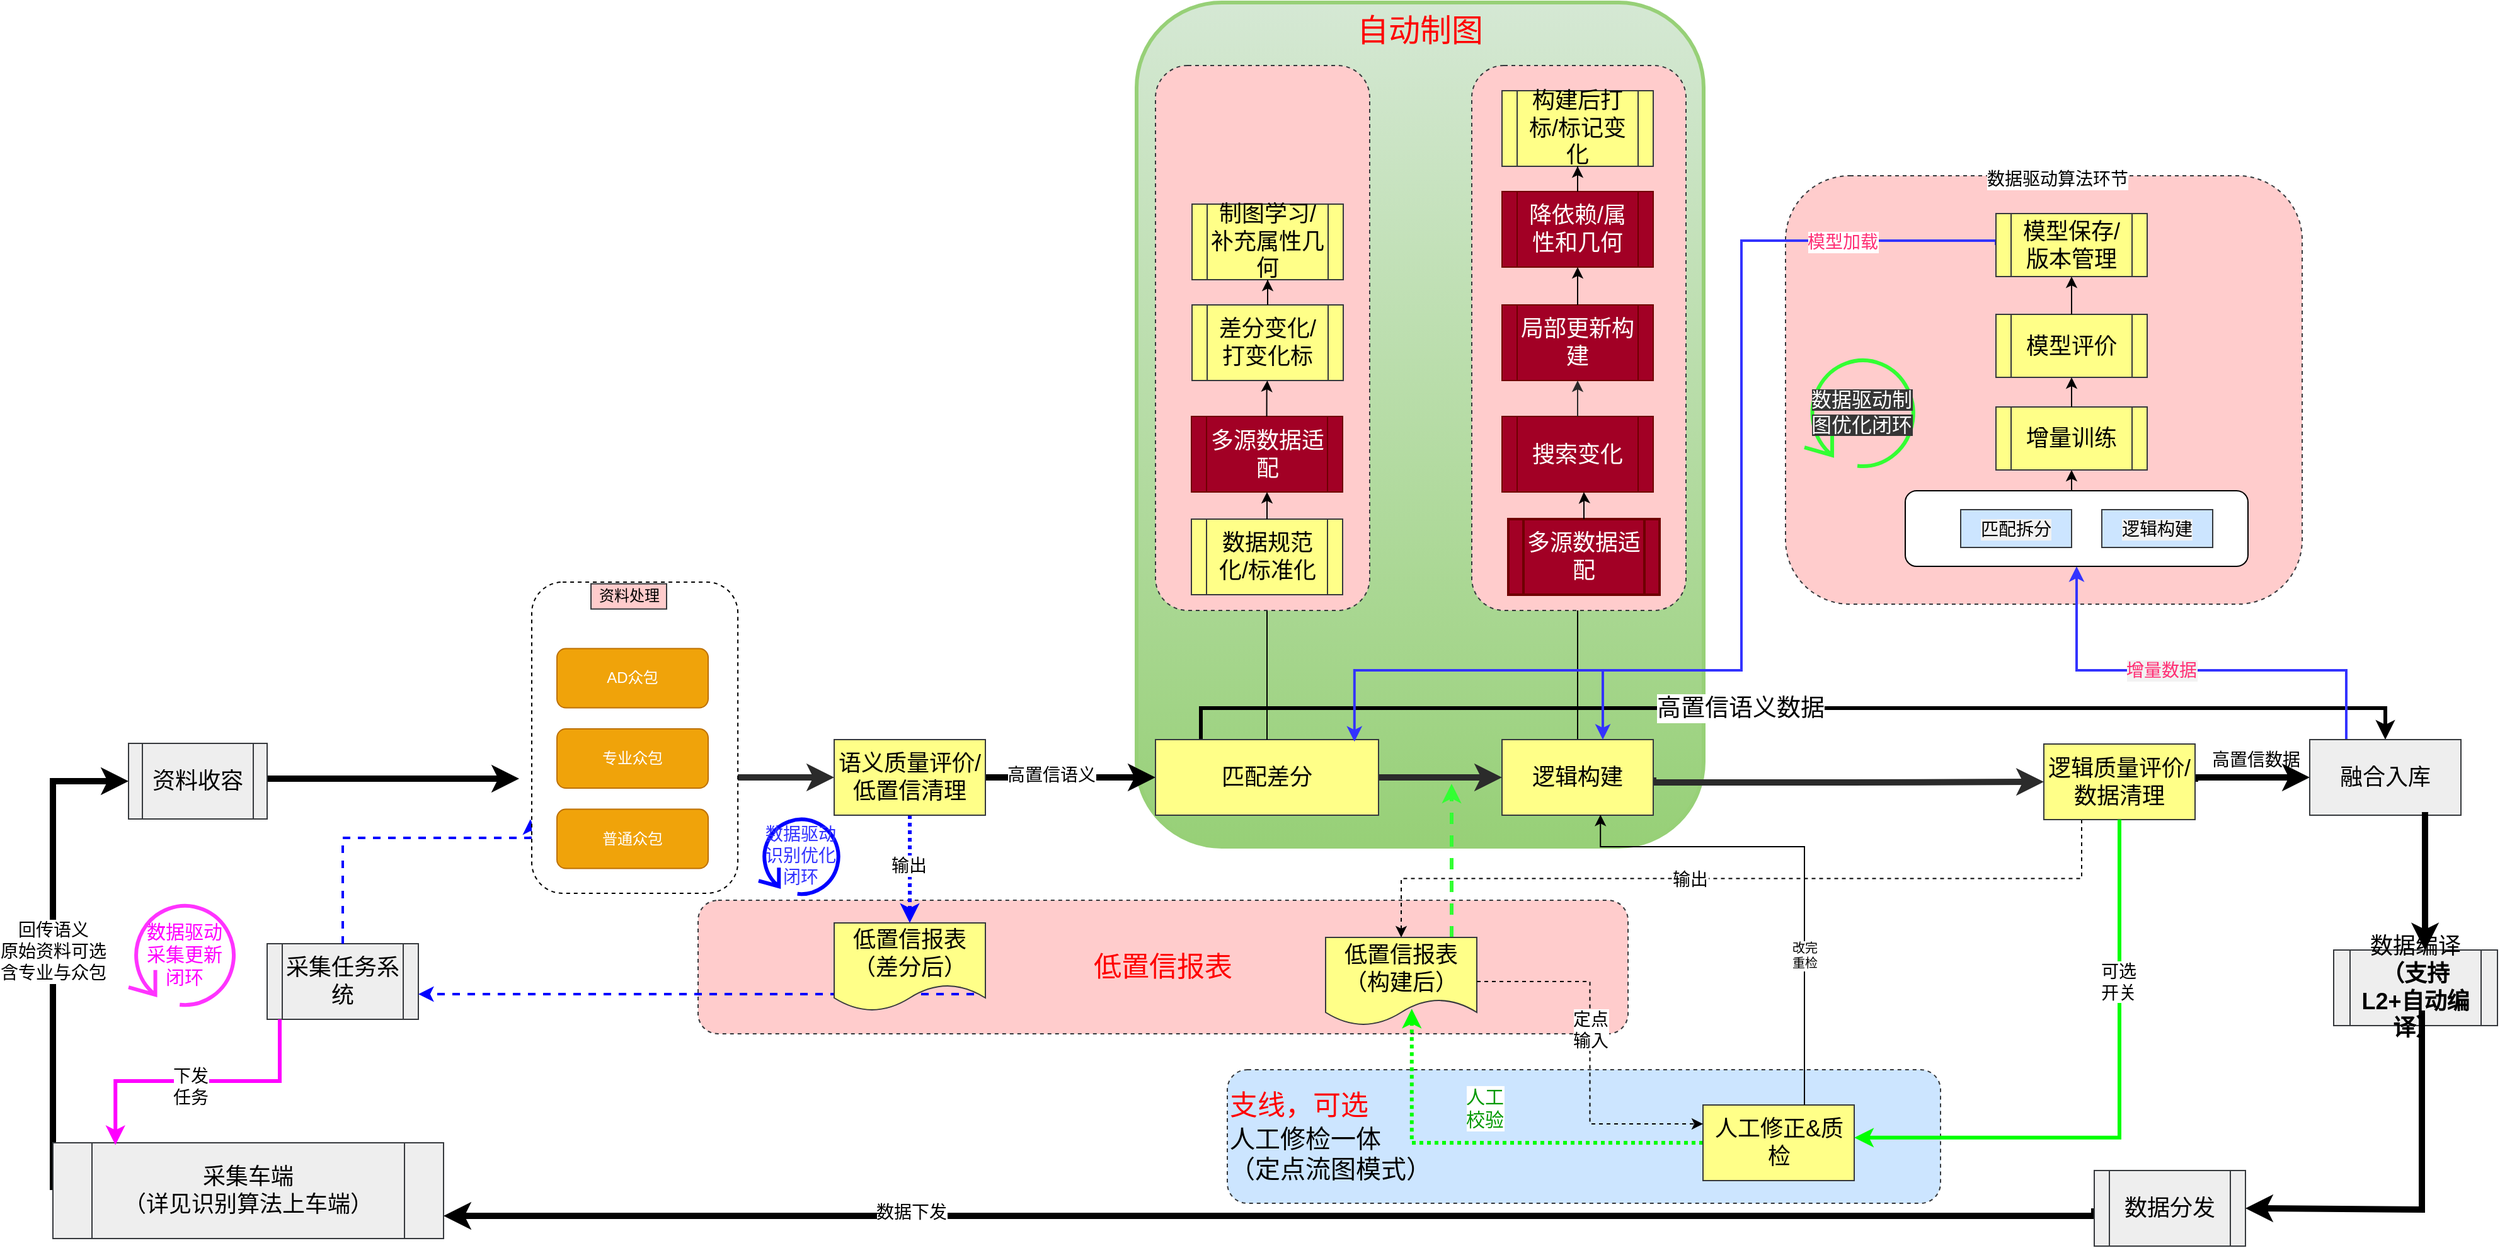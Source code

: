 <mxfile version="13.6.5" type="github"><diagram id="ACbd-t6zPhgyVPEt8qgS" name="Page-1"><mxGraphModel dx="1102" dy="669" grid="1" gridSize="10" guides="1" tooltips="1" connect="1" arrows="1" fold="1" page="1" pageScale="1" pageWidth="827" pageHeight="1169" math="0" shadow="0"><root><mxCell id="0"/><mxCell id="1" parent="0"/><mxCell id="d_ftK3kakpVzIktvVWj7-1" value="&lt;font color=&quot;#ff0000&quot;&gt;&lt;span style=&quot;font-size: 25px&quot;&gt;自动制图&lt;/span&gt;&lt;/font&gt;" style="rounded=1;whiteSpace=wrap;html=1;fontSize=21;verticalAlign=top;fillColor=#d5e8d4;strokeWidth=3;gradientColor=#97D077;strokeColor=#97D077;" parent="1" vertex="1"><mxGeometry x="1610" y="880" width="450" height="670" as="geometry"/></mxCell><mxCell id="d_ftK3kakpVzIktvVWj7-2" value="" style="rounded=1;whiteSpace=wrap;html=1;dashed=1;labelBackgroundColor=none;fillColor=#ffcccc;strokeColor=#36393d;" parent="1" vertex="1"><mxGeometry x="2125" y="1017.5" width="410" height="340" as="geometry"/></mxCell><mxCell id="d_ftK3kakpVzIktvVWj7-3" value="&lt;font color=&quot;#ff0000&quot; style=&quot;font-size: 22px&quot;&gt;低置信报表&lt;br&gt;&lt;/font&gt;" style="rounded=1;whiteSpace=wrap;html=1;fontSize=20;dashed=1;fillColor=#ffcccc;strokeColor=#36393d;align=center;" parent="1" vertex="1"><mxGeometry x="1262" y="1592.5" width="738" height="106" as="geometry"/></mxCell><mxCell id="d_ftK3kakpVzIktvVWj7-4" value="&lt;font color=&quot;#ff0000&quot; style=&quot;font-size: 22px&quot;&gt;支线，可选&lt;/font&gt;&lt;br&gt;人工修检一体&lt;br&gt;（定点流图模式）" style="rounded=1;whiteSpace=wrap;html=1;fontSize=20;dashed=1;fillColor=#cce5ff;strokeColor=#36393d;align=left;" parent="1" vertex="1"><mxGeometry x="1682" y="1727" width="566" height="106" as="geometry"/></mxCell><mxCell id="d_ftK3kakpVzIktvVWj7-5" value="采集任务系统" style="shape=process;whiteSpace=wrap;html=1;backgroundOutline=1;fontSize=18;fillColor=#eeeeee;strokeColor=#36393d;" parent="1" vertex="1"><mxGeometry x="920" y="1627" width="120" height="60" as="geometry"/></mxCell><mxCell id="d_ftK3kakpVzIktvVWj7-6" style="edgeStyle=orthogonalEdgeStyle;rounded=0;jumpStyle=arc;orthogonalLoop=1;jettySize=auto;html=1;entryX=0;entryY=0.5;entryDx=0;entryDy=0;startArrow=none;startFill=0;endArrow=classic;endFill=1;strokeWidth=5;fontSize=18;strokeColor=#2B2B2B;" parent="1" target="d_ftK3kakpVzIktvVWj7-13" edge="1"><mxGeometry relative="1" as="geometry"><mxPoint x="1300" y="1495" as="sourcePoint"/><mxPoint x="1247.5" y="1495" as="targetPoint"/><Array as="points"><mxPoint x="1230" y="1495"/><mxPoint x="1230" y="1495"/></Array></mxGeometry></mxCell><mxCell id="d_ftK3kakpVzIktvVWj7-7" style="edgeStyle=orthogonalEdgeStyle;rounded=0;orthogonalLoop=1;jettySize=auto;html=1;entryX=0.5;entryY=0;entryDx=0;entryDy=0;fontSize=14;dashed=1;strokeWidth=3;dashPattern=1 1;strokeColor=#0000FF;fontColor=#0000FF;exitX=0.5;exitY=1;exitDx=0;exitDy=0;" parent="1" source="d_ftK3kakpVzIktvVWj7-13" target="d_ftK3kakpVzIktvVWj7-25" edge="1"><mxGeometry relative="1" as="geometry"><mxPoint x="1307.5" y="1525" as="sourcePoint"/></mxGeometry></mxCell><mxCell id="d_ftK3kakpVzIktvVWj7-8" value="输出" style="text;html=1;resizable=0;points=[];align=center;verticalAlign=middle;labelBackgroundColor=#ffffff;fontSize=14;" parent="d_ftK3kakpVzIktvVWj7-7" vertex="1" connectable="0"><mxGeometry x="-0.298" y="-1" relative="1" as="geometry"><mxPoint y="10" as="offset"/></mxGeometry></mxCell><mxCell id="d_ftK3kakpVzIktvVWj7-9" style="edgeStyle=orthogonalEdgeStyle;rounded=0;orthogonalLoop=1;jettySize=auto;html=1;exitX=1;exitY=0.5;exitDx=0;exitDy=0;entryX=0;entryY=0.5;entryDx=0;entryDy=0;fontSize=14;strokeWidth=5;" parent="1" source="d_ftK3kakpVzIktvVWj7-13" target="d_ftK3kakpVzIktvVWj7-15" edge="1"><mxGeometry relative="1" as="geometry"/></mxCell><mxCell id="d_ftK3kakpVzIktvVWj7-10" value="高置信语义" style="text;html=1;resizable=0;points=[];align=center;verticalAlign=middle;labelBackgroundColor=#ffffff;fontSize=14;" parent="d_ftK3kakpVzIktvVWj7-9" vertex="1" connectable="0"><mxGeometry x="-0.327" y="1" relative="1" as="geometry"><mxPoint x="6" y="-1" as="offset"/></mxGeometry></mxCell><mxCell id="d_ftK3kakpVzIktvVWj7-11" style="edgeStyle=orthogonalEdgeStyle;rounded=0;jumpStyle=arc;orthogonalLoop=1;jettySize=auto;html=1;exitX=0.644;exitY=0.028;exitDx=0;exitDy=0;entryX=0.5;entryY=0;entryDx=0;entryDy=0;startArrow=none;startFill=0;endArrow=classic;endFill=1;strokeColor=#000000;strokeWidth=3;fontSize=15;fontColor=#0000FF;exitPerimeter=0;" parent="1" target="d_ftK3kakpVzIktvVWj7-33" edge="1"><mxGeometry relative="1" as="geometry"><Array as="points"><mxPoint x="1661" y="1467"/><mxPoint x="1661" y="1440"/><mxPoint x="2601" y="1440"/></Array><mxPoint x="1678.28" y="1466.68" as="sourcePoint"/></mxGeometry></mxCell><mxCell id="d_ftK3kakpVzIktvVWj7-12" value="高置信语义数据" style="text;html=1;resizable=0;points=[];align=center;verticalAlign=middle;labelBackgroundColor=#ffffff;fontSize=19;fontColor=#000000;" parent="d_ftK3kakpVzIktvVWj7-11" vertex="1" connectable="0"><mxGeometry x="-0.146" relative="1" as="geometry"><mxPoint x="41.08" as="offset"/></mxGeometry></mxCell><mxCell id="d_ftK3kakpVzIktvVWj7-13" value="语义质量评价/低置信清理" style="rounded=0;whiteSpace=wrap;html=1;fontSize=18;fillColor=#ffff88;strokeColor=#36393d;" parent="1" vertex="1"><mxGeometry x="1370" y="1465" width="120" height="60" as="geometry"/></mxCell><mxCell id="d_ftK3kakpVzIktvVWj7-14" style="edgeStyle=orthogonalEdgeStyle;rounded=0;orthogonalLoop=1;jettySize=auto;html=1;exitX=1;exitY=0.5;exitDx=0;exitDy=0;entryX=0;entryY=0.5;entryDx=0;entryDy=0;fontSize=14;strokeWidth=5;strokeColor=#2B2B2B;" parent="1" source="d_ftK3kakpVzIktvVWj7-15" target="d_ftK3kakpVzIktvVWj7-20" edge="1"><mxGeometry relative="1" as="geometry"/></mxCell><mxCell id="d_ftK3kakpVzIktvVWj7-15" value="匹配差分" style="rounded=0;whiteSpace=wrap;html=1;fontSize=18;fillColor=#ffff88;strokeColor=#36393d;" parent="1" vertex="1"><mxGeometry x="1625" y="1465" width="177" height="60" as="geometry"/></mxCell><mxCell id="d_ftK3kakpVzIktvVWj7-16" style="edgeStyle=orthogonalEdgeStyle;rounded=0;orthogonalLoop=1;jettySize=auto;html=1;exitX=1;exitY=0.5;exitDx=0;exitDy=0;entryX=0;entryY=0.5;entryDx=0;entryDy=0;fontSize=14;strokeWidth=5;strokeColor=#2B2B2B;" parent="1" source="d_ftK3kakpVzIktvVWj7-20" target="d_ftK3kakpVzIktvVWj7-23" edge="1"><mxGeometry relative="1" as="geometry"><Array as="points"><mxPoint x="2020" y="1499"/><mxPoint x="2175" y="1499"/></Array></mxGeometry></mxCell><mxCell id="d_ftK3kakpVzIktvVWj7-17" style="edgeStyle=orthogonalEdgeStyle;rounded=0;orthogonalLoop=1;jettySize=auto;html=1;entryX=0.5;entryY=0;entryDx=0;entryDy=0;fontSize=14;dashed=1;exitX=0.25;exitY=1;exitDx=0;exitDy=0;" parent="1" source="d_ftK3kakpVzIktvVWj7-23" target="d_ftK3kakpVzIktvVWj7-27" edge="1"><mxGeometry relative="1" as="geometry"><mxPoint x="2360" y="1574" as="sourcePoint"/></mxGeometry></mxCell><mxCell id="d_ftK3kakpVzIktvVWj7-18" value="输出" style="text;html=1;resizable=0;points=[];align=center;verticalAlign=middle;labelBackgroundColor=#ffffff;fontSize=14;" parent="d_ftK3kakpVzIktvVWj7-17" vertex="1" connectable="0"><mxGeometry x="0.13" relative="1" as="geometry"><mxPoint as="offset"/></mxGeometry></mxCell><mxCell id="d_ftK3kakpVzIktvVWj7-19" value="" style="edgeStyle=orthogonalEdgeStyle;rounded=0;orthogonalLoop=1;jettySize=auto;html=1;" parent="1" source="d_ftK3kakpVzIktvVWj7-20" target="d_ftK3kakpVzIktvVWj7-93" edge="1"><mxGeometry relative="1" as="geometry"/></mxCell><mxCell id="d_ftK3kakpVzIktvVWj7-20" value="逻辑构建" style="rounded=0;whiteSpace=wrap;html=1;fontSize=18;fillColor=#ffff88;strokeColor=#36393d;" parent="1" vertex="1"><mxGeometry x="1900" y="1465" width="120" height="60" as="geometry"/></mxCell><mxCell id="d_ftK3kakpVzIktvVWj7-21" style="edgeStyle=orthogonalEdgeStyle;rounded=0;orthogonalLoop=1;jettySize=auto;html=1;exitX=1;exitY=0.5;exitDx=0;exitDy=0;entryX=0;entryY=0.5;entryDx=0;entryDy=0;fontSize=14;strokeWidth=5;" parent="1" source="d_ftK3kakpVzIktvVWj7-23" target="d_ftK3kakpVzIktvVWj7-33" edge="1"><mxGeometry relative="1" as="geometry"><Array as="points"><mxPoint x="2450" y="1495"/></Array></mxGeometry></mxCell><mxCell id="d_ftK3kakpVzIktvVWj7-22" value="高置信数据" style="text;html=1;resizable=0;points=[];align=center;verticalAlign=middle;labelBackgroundColor=none;fontSize=14;" parent="d_ftK3kakpVzIktvVWj7-21" vertex="1" connectable="0"><mxGeometry x="-0.241" relative="1" as="geometry"><mxPoint x="15.5" y="-14" as="offset"/></mxGeometry></mxCell><mxCell id="d_ftK3kakpVzIktvVWj7-23" value="逻辑质量评价/数据清理" style="rounded=0;whiteSpace=wrap;html=1;fontSize=18;fillColor=#ffff88;strokeColor=#36393d;" parent="1" vertex="1"><mxGeometry x="2330" y="1468.5" width="120" height="60" as="geometry"/></mxCell><mxCell id="d_ftK3kakpVzIktvVWj7-24" style="edgeStyle=orthogonalEdgeStyle;rounded=0;jumpStyle=arc;orthogonalLoop=1;jettySize=auto;html=1;dashed=1;startArrow=none;startFill=0;endArrow=classic;endFill=1;strokeWidth=2;fontSize=18;strokeColor=#0000FF;exitX=0.525;exitY=0.807;exitDx=0;exitDy=0;exitPerimeter=0;" parent="1" edge="1"><mxGeometry relative="1" as="geometry"><mxPoint x="1480.99" y="1666.99" as="sourcePoint"/><mxPoint x="1040" y="1667" as="targetPoint"/><Array as="points"><mxPoint x="1039.99" y="1667"/></Array></mxGeometry></mxCell><mxCell id="d_ftK3kakpVzIktvVWj7-25" value="低置信报表&lt;br style=&quot;font-size: 18px;&quot;&gt;（差分后）" style="shape=document;whiteSpace=wrap;html=1;boundedLbl=1;fontSize=18;fillColor=#ffff88;strokeColor=#36393d;" parent="1" vertex="1"><mxGeometry x="1370" y="1610.5" width="120" height="70" as="geometry"/></mxCell><mxCell id="d_ftK3kakpVzIktvVWj7-26" style="edgeStyle=orthogonalEdgeStyle;rounded=0;orthogonalLoop=1;jettySize=auto;html=1;fontSize=14;dashed=1;strokeColor=#33FF33;strokeWidth=3;" parent="1" source="d_ftK3kakpVzIktvVWj7-27" edge="1"><mxGeometry relative="1" as="geometry"><mxPoint x="1880.0" y="1619.24" as="sourcePoint"/><mxPoint x="1860" y="1500" as="targetPoint"/><Array as="points"><mxPoint x="1860" y="1500"/></Array></mxGeometry></mxCell><mxCell id="d_ftK3kakpVzIktvVWj7-27" value="低置信报表&lt;br style=&quot;font-size: 18px;&quot;&gt;（构建后）" style="shape=document;whiteSpace=wrap;html=1;boundedLbl=1;fontSize=18;fillColor=#ffff88;strokeColor=#36393d;" parent="1" vertex="1"><mxGeometry x="1760" y="1622" width="120" height="70" as="geometry"/></mxCell><mxCell id="d_ftK3kakpVzIktvVWj7-28" style="edgeStyle=orthogonalEdgeStyle;rounded=0;jumpStyle=arc;orthogonalLoop=1;jettySize=auto;html=1;exitX=0;exitY=0.5;exitDx=0;exitDy=0;entryX=0.57;entryY=0.809;entryDx=0;entryDy=0;entryPerimeter=0;startArrow=none;startFill=0;endArrow=classic;endFill=1;strokeColor=#00FF00;strokeWidth=3;fontSize=15;fontColor=#009900;dashed=1;dashPattern=1 1;" parent="1" source="d_ftK3kakpVzIktvVWj7-30" target="d_ftK3kakpVzIktvVWj7-27" edge="1"><mxGeometry relative="1" as="geometry"/></mxCell><mxCell id="d_ftK3kakpVzIktvVWj7-29" value="人工&lt;br&gt;校验" style="text;html=1;resizable=0;points=[];align=center;verticalAlign=middle;labelBackgroundColor=#ffffff;fontSize=15;fontColor=#009900;" parent="d_ftK3kakpVzIktvVWj7-28" vertex="1" connectable="0"><mxGeometry x="0.031" y="-28" relative="1" as="geometry"><mxPoint as="offset"/></mxGeometry></mxCell><mxCell id="d_ftK3kakpVzIktvVWj7-30" value="人工修正&amp;amp;质检" style="rounded=0;whiteSpace=wrap;html=1;fontSize=18;fillColor=#ffff88;strokeColor=#36393d;" parent="1" vertex="1"><mxGeometry x="2059.5" y="1755" width="120" height="60" as="geometry"/></mxCell><mxCell id="d_ftK3kakpVzIktvVWj7-31" style="edgeStyle=orthogonalEdgeStyle;rounded=0;orthogonalLoop=1;jettySize=auto;html=1;entryX=0.5;entryY=1;entryDx=0;entryDy=0;strokeColor=#3333FF;strokeWidth=2;" parent="1" source="d_ftK3kakpVzIktvVWj7-33" target="d_ftK3kakpVzIktvVWj7-61" edge="1"><mxGeometry relative="1" as="geometry"><Array as="points"><mxPoint x="2570" y="1410"/><mxPoint x="2356" y="1410"/></Array></mxGeometry></mxCell><mxCell id="d_ftK3kakpVzIktvVWj7-32" value="增量数据" style="edgeLabel;html=1;align=center;verticalAlign=middle;resizable=0;points=[];fontColor=#FF3075;fontSize=14;labelBackgroundColor=#F2F2F2;" parent="d_ftK3kakpVzIktvVWj7-31" vertex="1" connectable="0"><mxGeometry x="0.319" y="2" relative="1" as="geometry"><mxPoint x="30" y="-2" as="offset"/></mxGeometry></mxCell><mxCell id="d_ftK3kakpVzIktvVWj7-33" value="融合入库" style="rounded=0;whiteSpace=wrap;html=1;fontSize=18;fillColor=#eeeeee;strokeColor=#36393d;" parent="1" vertex="1"><mxGeometry x="2541" y="1465" width="120" height="60" as="geometry"/></mxCell><mxCell id="d_ftK3kakpVzIktvVWj7-34" style="edgeStyle=orthogonalEdgeStyle;rounded=0;orthogonalLoop=1;jettySize=auto;html=1;fontSize=14;strokeWidth=5;entryX=0;entryY=0.5;entryDx=0;entryDy=0;exitX=0;exitY=0.5;exitDx=0;exitDy=0;" parent="1" source="d_ftK3kakpVzIktvVWj7-36" target="d_ftK3kakpVzIktvVWj7-38" edge="1"><mxGeometry relative="1" as="geometry"><Array as="points"><mxPoint x="790" y="1823"/><mxPoint x="790" y="1820"/><mxPoint x="750" y="1820"/><mxPoint x="750" y="1498"/></Array><mxPoint x="790" y="2120" as="sourcePoint"/><mxPoint x="760" y="1438" as="targetPoint"/></mxGeometry></mxCell><mxCell id="d_ftK3kakpVzIktvVWj7-35" value="回传语义&lt;br&gt;原始资料可选&lt;br&gt;含专业与众包" style="text;html=1;resizable=0;points=[];align=center;verticalAlign=middle;labelBackgroundColor=#ffffff;fontSize=14;" parent="d_ftK3kakpVzIktvVWj7-34" vertex="1" connectable="0"><mxGeometry x="0.164" relative="1" as="geometry"><mxPoint as="offset"/></mxGeometry></mxCell><mxCell id="d_ftK3kakpVzIktvVWj7-36" value="采集车端&lt;br style=&quot;font-size: 18px;&quot;&gt;（详见识别算法上车端）" style="shape=process;whiteSpace=wrap;html=1;backgroundOutline=1;fontSize=18;fillColor=#eeeeee;strokeColor=#36393d;" parent="1" vertex="1"><mxGeometry x="750" y="1785" width="310" height="76" as="geometry"/></mxCell><mxCell id="d_ftK3kakpVzIktvVWj7-37" style="edgeStyle=orthogonalEdgeStyle;rounded=0;orthogonalLoop=1;jettySize=auto;html=1;exitX=1.004;exitY=0.358;exitDx=0;exitDy=0;fontSize=14;strokeWidth=5;exitPerimeter=0;" parent="1" edge="1"><mxGeometry relative="1" as="geometry"><mxPoint x="920.44" y="1497.48" as="sourcePoint"/><mxPoint x="1120" y="1496" as="targetPoint"/><Array as="points"><mxPoint x="920" y="1496"/></Array></mxGeometry></mxCell><mxCell id="d_ftK3kakpVzIktvVWj7-38" value="资料收容" style="shape=process;whiteSpace=wrap;html=1;backgroundOutline=1;fontSize=18;fillColor=#eeeeee;strokeColor=#36393d;" parent="1" vertex="1"><mxGeometry x="810" y="1468" width="110" height="60" as="geometry"/></mxCell><mxCell id="d_ftK3kakpVzIktvVWj7-39" style="edgeStyle=orthogonalEdgeStyle;rounded=0;orthogonalLoop=1;jettySize=auto;html=1;exitX=1;exitY=0.5;exitDx=0;exitDy=0;entryX=0;entryY=0.25;entryDx=0;entryDy=0;fontSize=14;dashed=1;" parent="1" source="d_ftK3kakpVzIktvVWj7-27" target="d_ftK3kakpVzIktvVWj7-30" edge="1"><mxGeometry relative="1" as="geometry"><mxPoint x="2020.167" y="1684.667" as="sourcePoint"/><mxPoint x="2099.862" y="1725.207" as="targetPoint"/></mxGeometry></mxCell><mxCell id="d_ftK3kakpVzIktvVWj7-40" value="定点&lt;br&gt;输入" style="text;html=1;resizable=0;points=[];align=center;verticalAlign=middle;labelBackgroundColor=#ffffff;fontSize=14;" parent="d_ftK3kakpVzIktvVWj7-39" vertex="1" connectable="0"><mxGeometry x="-0.131" relative="1" as="geometry"><mxPoint as="offset"/></mxGeometry></mxCell><mxCell id="d_ftK3kakpVzIktvVWj7-41" style="edgeStyle=orthogonalEdgeStyle;rounded=0;jumpStyle=arc;orthogonalLoop=1;jettySize=auto;html=1;exitX=0;exitY=0.5;exitDx=0;exitDy=0;startArrow=none;startFill=0;fontSize=10;strokeWidth=5;entryX=1;entryY=0.75;entryDx=0;entryDy=0;" parent="1" source="d_ftK3kakpVzIktvVWj7-66" edge="1"><mxGeometry relative="1" as="geometry"><mxPoint x="2640" y="1838" as="sourcePoint"/><mxPoint x="1060" y="1843.0" as="targetPoint"/><Array as="points"><mxPoint x="2370" y="1843"/></Array></mxGeometry></mxCell><mxCell id="d_ftK3kakpVzIktvVWj7-42" value="数据下发" style="text;html=1;resizable=0;points=[];align=center;verticalAlign=middle;labelBackgroundColor=#ffffff;fontSize=14;" parent="d_ftK3kakpVzIktvVWj7-41" vertex="1" connectable="0"><mxGeometry x="-0.099" relative="1" as="geometry"><mxPoint x="-352.67" y="-3" as="offset"/></mxGeometry></mxCell><mxCell id="d_ftK3kakpVzIktvVWj7-43" value="数据编译&lt;br&gt;&lt;b&gt;（支持L2+自动编译）&lt;/b&gt;" style="shape=process;whiteSpace=wrap;html=1;backgroundOutline=1;fontSize=18;fillColor=#eeeeee;strokeColor=#36393d;" parent="1" vertex="1"><mxGeometry x="2560" y="1632" width="130" height="60" as="geometry"/></mxCell><mxCell id="d_ftK3kakpVzIktvVWj7-44" value="数据驱动&lt;br style=&quot;font-size: 15px&quot;&gt;采集更新&lt;br&gt;闭环" style="shape=mxgraph.bpmn.loop;html=1;outlineConnect=0;shadow=0;strokeWidth=3;fillColor=none;fontSize=15;align=center;strokeColor=#FF33FF;fontColor=#FF00FF;" parent="1" vertex="1"><mxGeometry x="810" y="1592.5" width="87" height="85" as="geometry"/></mxCell><mxCell id="d_ftK3kakpVzIktvVWj7-45" value="数据驱动&lt;br style=&quot;font-size: 14px&quot;&gt;识别优化&lt;br&gt;闭环" style="shape=mxgraph.bpmn.loop;html=1;outlineConnect=0;shadow=0;strokeWidth=3;fillColor=none;fontSize=14;align=center;fontColor=#3333FF;strokeColor=#0000FF;" parent="1" vertex="1"><mxGeometry x="1310" y="1525" width="66" height="64" as="geometry"/></mxCell><mxCell id="d_ftK3kakpVzIktvVWj7-46" style="edgeStyle=orthogonalEdgeStyle;rounded=0;jumpStyle=arc;orthogonalLoop=1;jettySize=auto;html=1;dashed=1;startArrow=none;startFill=0;endArrow=classic;endFill=1;strokeWidth=2;fontSize=18;strokeColor=#0000FF;entryX=-0.007;entryY=0.762;entryDx=0;entryDy=0;exitX=0.5;exitY=0;exitDx=0;exitDy=0;entryPerimeter=0;" parent="1" source="d_ftK3kakpVzIktvVWj7-5" target="d_ftK3kakpVzIktvVWj7-69" edge="1"><mxGeometry relative="1" as="geometry"><mxPoint x="1088" y="1855" as="sourcePoint"/><mxPoint x="1088" y="1562.5" as="targetPoint"/><Array as="points"><mxPoint x="980" y="1543"/></Array></mxGeometry></mxCell><mxCell id="d_ftK3kakpVzIktvVWj7-47" value="" style="edgeStyle=orthogonalEdgeStyle;rounded=0;orthogonalLoop=1;jettySize=auto;html=1;" parent="1" source="d_ftK3kakpVzIktvVWj7-93" edge="1"><mxGeometry relative="1" as="geometry"><mxPoint x="1960" y="1300" as="targetPoint"/></mxGeometry></mxCell><mxCell id="d_ftK3kakpVzIktvVWj7-48" value="" style="edgeStyle=orthogonalEdgeStyle;rounded=0;orthogonalLoop=1;jettySize=auto;html=1;" parent="1" source="d_ftK3kakpVzIktvVWj7-15" target="d_ftK3kakpVzIktvVWj7-83" edge="1"><mxGeometry relative="1" as="geometry"/></mxCell><mxCell id="d_ftK3kakpVzIktvVWj7-49" value="Text" style="text;html=1;strokeColor=none;fillColor=none;align=center;verticalAlign=middle;whiteSpace=wrap;rounded=0;labelBackgroundColor=none;" parent="1" vertex="1"><mxGeometry x="2010" y="1240" width="40" height="20" as="geometry"/></mxCell><mxCell id="d_ftK3kakpVzIktvVWj7-50" value="数据驱动算法环节" style="text;html=1;strokeColor=none;fillColor=none;align=center;verticalAlign=middle;whiteSpace=wrap;rounded=0;labelBackgroundColor=#ffffff;fontSize=14;" parent="1" vertex="1"><mxGeometry x="2280" y="1010" width="122" height="20" as="geometry"/></mxCell><mxCell id="d_ftK3kakpVzIktvVWj7-51" value="" style="edgeStyle=orthogonalEdgeStyle;rounded=0;orthogonalLoop=1;jettySize=auto;html=1;" parent="1" target="d_ftK3kakpVzIktvVWj7-58" edge="1"><mxGeometry relative="1" as="geometry"><mxPoint x="2330" y="1320" as="sourcePoint"/></mxGeometry></mxCell><mxCell id="d_ftK3kakpVzIktvVWj7-52" value="" style="edgeStyle=orthogonalEdgeStyle;rounded=0;orthogonalLoop=1;jettySize=auto;html=1;fontSize=14;strokeWidth=2;fontColor=#3333FF;strokeColor=#3333FF;exitX=0;exitY=0.5;exitDx=0;exitDy=0;" parent="1" source="d_ftK3kakpVzIktvVWj7-60" edge="1"><mxGeometry relative="1" as="geometry"><mxPoint x="2230" y="1069" as="sourcePoint"/><mxPoint x="1980" y="1465" as="targetPoint"/><Array as="points"><mxPoint x="2090" y="1069"/><mxPoint x="2090" y="1410"/><mxPoint x="1980" y="1410"/></Array></mxGeometry></mxCell><mxCell id="d_ftK3kakpVzIktvVWj7-53" value="模型加载" style="edgeStyle=orthogonalEdgeStyle;rounded=0;orthogonalLoop=1;jettySize=auto;html=1;fontSize=14;fontColor=#FF3075;entryX=0.892;entryY=0.027;entryDx=0;entryDy=0;entryPerimeter=0;strokeWidth=2;fillColor=#cce5ff;strokeColor=#3333FF;" parent="1" source="d_ftK3kakpVzIktvVWj7-2" target="d_ftK3kakpVzIktvVWj7-15" edge="1"><mxGeometry x="-0.905" y="80" relative="1" as="geometry"><Array as="points"><mxPoint x="2090" y="1069"/><mxPoint x="2090" y="1410"/><mxPoint x="1783" y="1410"/></Array><mxPoint y="1" as="offset"/></mxGeometry></mxCell><mxCell id="d_ftK3kakpVzIktvVWj7-54" value="" style="group" parent="1" vertex="1" connectable="0"><mxGeometry x="800" y="1736" width="180" height="51" as="geometry"/></mxCell><mxCell id="d_ftK3kakpVzIktvVWj7-55" style="edgeStyle=orthogonalEdgeStyle;rounded=0;orthogonalLoop=1;jettySize=auto;html=1;entryX=0.16;entryY=0.023;entryDx=0;entryDy=0;fontSize=14;strokeWidth=3;entryPerimeter=0;strokeColor=#FF00FF;" parent="d_ftK3kakpVzIktvVWj7-54" target="d_ftK3kakpVzIktvVWj7-36" edge="1"><mxGeometry relative="1" as="geometry"><mxPoint x="130" y="-49" as="sourcePoint"/><Array as="points"><mxPoint x="130" y="-49"/><mxPoint x="130"/><mxPoint/></Array></mxGeometry></mxCell><mxCell id="d_ftK3kakpVzIktvVWj7-56" value="下发&lt;br&gt;任务" style="text;html=1;resizable=0;points=[];align=center;verticalAlign=middle;labelBackgroundColor=#ffffff;fontSize=14;" parent="d_ftK3kakpVzIktvVWj7-55" vertex="1" connectable="0"><mxGeometry x="0.127" y="-4" relative="1" as="geometry"><mxPoint x="8.9" y="8" as="offset"/></mxGeometry></mxCell><mxCell id="d_ftK3kakpVzIktvVWj7-57" value="" style="group" parent="1" vertex="1" connectable="0"><mxGeometry x="2220" y="1047.5" width="272" height="280" as="geometry"/></mxCell><mxCell id="d_ftK3kakpVzIktvVWj7-58" value="增量训练" style="shape=process;whiteSpace=wrap;html=1;backgroundOutline=1;rounded=0;fontSize=18;strokeColor=#36393d;fillColor=#ffff88;" parent="d_ftK3kakpVzIktvVWj7-57" vertex="1"><mxGeometry x="72" y="153.5" width="120" height="50" as="geometry"/></mxCell><mxCell id="d_ftK3kakpVzIktvVWj7-59" value="模型评价" style="shape=process;whiteSpace=wrap;html=1;backgroundOutline=1;rounded=0;fontSize=18;strokeColor=#36393d;fillColor=#ffff88;" parent="d_ftK3kakpVzIktvVWj7-57" vertex="1"><mxGeometry x="72" y="80" width="120" height="50" as="geometry"/></mxCell><mxCell id="d_ftK3kakpVzIktvVWj7-60" value="模型保存/版本管理" style="shape=process;whiteSpace=wrap;html=1;backgroundOutline=1;rounded=0;fontSize=18;strokeColor=#36393d;fillColor=#ffff88;" parent="d_ftK3kakpVzIktvVWj7-57" vertex="1"><mxGeometry x="72" width="120" height="50" as="geometry"/></mxCell><mxCell id="d_ftK3kakpVzIktvVWj7-61" value="" style="rounded=1;whiteSpace=wrap;html=1;labelBackgroundColor=#ffffff;" parent="d_ftK3kakpVzIktvVWj7-57" vertex="1"><mxGeometry y="220" width="272" height="60" as="geometry"/></mxCell><mxCell id="d_ftK3kakpVzIktvVWj7-62" value="匹配拆分" style="rounded=0;whiteSpace=wrap;html=1;labelBackgroundColor=#F2F2F2;fontSize=14;fillColor=#cce5ff;strokeColor=#36393d;" parent="d_ftK3kakpVzIktvVWj7-57" vertex="1"><mxGeometry x="44" y="235" width="88" height="30" as="geometry"/></mxCell><mxCell id="d_ftK3kakpVzIktvVWj7-63" value="逻辑构建" style="rounded=0;whiteSpace=wrap;html=1;labelBackgroundColor=#F2F2F2;fontSize=14;fillColor=#cce5ff;strokeColor=#36393d;" parent="d_ftK3kakpVzIktvVWj7-57" vertex="1"><mxGeometry x="156" y="235" width="88" height="30" as="geometry"/></mxCell><mxCell id="d_ftK3kakpVzIktvVWj7-64" value="" style="edgeStyle=orthogonalEdgeStyle;rounded=0;orthogonalLoop=1;jettySize=auto;html=1;" parent="d_ftK3kakpVzIktvVWj7-57" source="d_ftK3kakpVzIktvVWj7-58" target="d_ftK3kakpVzIktvVWj7-59" edge="1"><mxGeometry relative="1" as="geometry"/></mxCell><mxCell id="d_ftK3kakpVzIktvVWj7-65" value="" style="endArrow=classic;html=1;exitX=0.5;exitY=0;exitDx=0;exitDy=0;entryX=0.5;entryY=1;entryDx=0;entryDy=0;" parent="d_ftK3kakpVzIktvVWj7-57" source="d_ftK3kakpVzIktvVWj7-59" target="d_ftK3kakpVzIktvVWj7-60" edge="1"><mxGeometry width="50" height="50" relative="1" as="geometry"><mxPoint x="1420" y="-40" as="sourcePoint"/><mxPoint x="1470" y="-90" as="targetPoint"/></mxGeometry></mxCell><mxCell id="d_ftK3kakpVzIktvVWj7-66" value="数据分发" style="shape=process;whiteSpace=wrap;html=1;backgroundOutline=1;fontSize=18;fillColor=#eeeeee;strokeColor=#36393d;" parent="1" vertex="1"><mxGeometry x="2370" y="1807" width="120" height="60" as="geometry"/></mxCell><mxCell id="d_ftK3kakpVzIktvVWj7-67" style="edgeStyle=orthogonalEdgeStyle;rounded=0;jumpStyle=arc;orthogonalLoop=1;jettySize=auto;html=1;startArrow=none;startFill=0;fontSize=10;strokeWidth=5;entryX=1;entryY=0.5;entryDx=0;entryDy=0;" parent="1" target="d_ftK3kakpVzIktvVWj7-66" edge="1"><mxGeometry relative="1" as="geometry"><mxPoint x="2630" y="1680" as="sourcePoint"/><mxPoint x="2511" y="1852" as="targetPoint"/><Array as="points"><mxPoint x="2630" y="1680"/><mxPoint x="2630" y="1838"/><mxPoint x="2511" y="1838"/><mxPoint x="2511" y="1837"/></Array></mxGeometry></mxCell><mxCell id="d_ftK3kakpVzIktvVWj7-68" value="" style="group" parent="1" vertex="1" connectable="0"><mxGeometry x="1130" y="1340" width="163.56" height="247" as="geometry"/></mxCell><mxCell id="d_ftK3kakpVzIktvVWj7-69" value="" style="rounded=1;whiteSpace=wrap;html=1;dashed=1;" parent="d_ftK3kakpVzIktvVWj7-68" vertex="1"><mxGeometry width="163.56" height="247" as="geometry"/></mxCell><mxCell id="d_ftK3kakpVzIktvVWj7-70" value="AD众包" style="rounded=1;whiteSpace=wrap;html=1;fillColor=#f0a30a;strokeColor=#BD7000;fontColor=#ffffff;" parent="d_ftK3kakpVzIktvVWj7-68" vertex="1"><mxGeometry x="20.0" y="52.75" width="120.0" height="46.984" as="geometry"/></mxCell><mxCell id="d_ftK3kakpVzIktvVWj7-71" value="专业众包" style="rounded=1;whiteSpace=wrap;html=1;fillColor=#f0a30a;strokeColor=#BD7000;fontColor=#ffffff;" parent="d_ftK3kakpVzIktvVWj7-68" vertex="1"><mxGeometry x="20.0" y="116.514" width="120.0" height="46.984" as="geometry"/></mxCell><mxCell id="d_ftK3kakpVzIktvVWj7-72" value="普通众包" style="rounded=1;whiteSpace=wrap;html=1;fillColor=#f0a30a;strokeColor=#BD7000;fontColor=#ffffff;" parent="d_ftK3kakpVzIktvVWj7-68" vertex="1"><mxGeometry x="20.0" y="180.277" width="120.0" height="46.984" as="geometry"/></mxCell><mxCell id="d_ftK3kakpVzIktvVWj7-73" value="资料处理" style="text;html=1;align=center;verticalAlign=middle;resizable=0;points=[];autosize=1;fillColor=#ffcccc;strokeColor=#36393d;" parent="d_ftK3kakpVzIktvVWj7-68" vertex="1"><mxGeometry x="47.0" y="1.342" width="60" height="20" as="geometry"/></mxCell><mxCell id="d_ftK3kakpVzIktvVWj7-74" style="edgeStyle=orthogonalEdgeStyle;rounded=0;jumpStyle=arc;orthogonalLoop=1;jettySize=auto;html=1;startArrow=none;startFill=0;fontSize=10;strokeWidth=5;entryX=0.558;entryY=0.005;entryDx=0;entryDy=0;entryPerimeter=0;" parent="1" target="d_ftK3kakpVzIktvVWj7-43" edge="1"><mxGeometry relative="1" as="geometry"><mxPoint x="2630" y="1525" as="sourcePoint"/><mxPoint x="2630" y="1606.5" as="targetPoint"/><Array as="points"><mxPoint x="2632" y="1525"/></Array></mxGeometry></mxCell><mxCell id="d_ftK3kakpVzIktvVWj7-75" value="&lt;font style=&quot;font-size: 16px ; background-color: rgb(54 , 54 , 54)&quot; color=&quot;#ffffff&quot;&gt;数据驱动制&lt;br&gt;图优化闭环&lt;/font&gt;" style="shape=mxgraph.bpmn.loop;html=1;outlineConnect=0;shadow=0;strokeWidth=3;fillColor=none;fontSize=14;align=center;fontColor=#3333FF;strokeColor=#33FF33;" parent="1" vertex="1"><mxGeometry x="2140" y="1159.25" width="90" height="90.75" as="geometry"/></mxCell><mxCell id="d_ftK3kakpVzIktvVWj7-76" value="" style="group" parent="1" vertex="1" connectable="0"><mxGeometry x="2140" y="1610" height="140" as="geometry"/></mxCell><mxCell id="d_ftK3kakpVzIktvVWj7-77" style="edgeStyle=orthogonalEdgeStyle;rounded=0;orthogonalLoop=1;jettySize=auto;html=1;startArrow=none;startFill=0;fontSize=10;entryX=0.651;entryY=0.994;entryDx=0;entryDy=0;entryPerimeter=0;" parent="d_ftK3kakpVzIktvVWj7-76" source="d_ftK3kakpVzIktvVWj7-30" target="d_ftK3kakpVzIktvVWj7-20" edge="1"><mxGeometry relative="1" as="geometry"><Array as="points"><mxPoint y="-60"/><mxPoint x="-162" y="-60"/></Array><mxPoint y="-63.226" as="targetPoint"/></mxGeometry></mxCell><mxCell id="d_ftK3kakpVzIktvVWj7-78" value="改完&lt;br&gt;重检" style="text;html=1;resizable=0;points=[];align=center;verticalAlign=middle;labelBackgroundColor=#ffffff;fontSize=10;" parent="d_ftK3kakpVzIktvVWj7-77" vertex="1" connectable="0"><mxGeometry x="-0.181" y="-74" relative="1" as="geometry"><mxPoint x="-74" y="40.83" as="offset"/></mxGeometry></mxCell><mxCell id="d_ftK3kakpVzIktvVWj7-79" value="" style="group" parent="1" vertex="1" connectable="0"><mxGeometry x="2390" y="1781" as="geometry"/></mxCell><mxCell id="d_ftK3kakpVzIktvVWj7-80" style="edgeStyle=orthogonalEdgeStyle;rounded=0;orthogonalLoop=1;jettySize=auto;html=1;exitX=0.5;exitY=1;exitDx=0;exitDy=0;fontSize=14;strokeColor=#00FF00;strokeWidth=3;entryX=1;entryY=0.432;entryDx=0;entryDy=0;entryPerimeter=0;" parent="d_ftK3kakpVzIktvVWj7-79" source="d_ftK3kakpVzIktvVWj7-23" target="d_ftK3kakpVzIktvVWj7-30" edge="1"><mxGeometry relative="1" as="geometry"><Array as="points"><mxPoint/></Array></mxGeometry></mxCell><mxCell id="d_ftK3kakpVzIktvVWj7-81" value="可选&lt;br&gt;开关" style="text;html=1;resizable=0;points=[];align=center;verticalAlign=middle;labelBackgroundColor=#ffffff;fontSize=14;" parent="d_ftK3kakpVzIktvVWj7-80" vertex="1" connectable="0"><mxGeometry x="0.361" y="-2" relative="1" as="geometry"><mxPoint x="61.5" y="-121.98" as="offset"/></mxGeometry></mxCell><mxCell id="d_ftK3kakpVzIktvVWj7-82" value="" style="rounded=1;whiteSpace=wrap;html=1;labelBackgroundColor=none;dashed=1;fillColor=#ffcccc;strokeColor=#36393d;" parent="1" vertex="1"><mxGeometry x="1625" y="930" width="170" height="432.5" as="geometry"/></mxCell><mxCell id="d_ftK3kakpVzIktvVWj7-83" value="数据规范化/标准化" style="shape=process;whiteSpace=wrap;html=1;backgroundOutline=1;rounded=0;fontSize=18;strokeColor=#36393d;fillColor=#ffff88;" parent="1" vertex="1"><mxGeometry x="1653.5" y="1290" width="120" height="60" as="geometry"/></mxCell><mxCell id="d_ftK3kakpVzIktvVWj7-84" value="多源数据适配" style="shape=process;whiteSpace=wrap;html=1;backgroundOutline=1;rounded=0;fontSize=18;strokeColor=#6F0000;fillColor=#a20025;fontColor=#ffffff;" parent="1" vertex="1"><mxGeometry x="1653.5" y="1208.5" width="120" height="60" as="geometry"/></mxCell><mxCell id="d_ftK3kakpVzIktvVWj7-85" value="差分变化/打变化标" style="shape=process;whiteSpace=wrap;html=1;backgroundOutline=1;rounded=0;fontSize=18;strokeColor=#36393d;fillColor=#ffff88;" parent="1" vertex="1"><mxGeometry x="1654" y="1120" width="120" height="60" as="geometry"/></mxCell><mxCell id="d_ftK3kakpVzIktvVWj7-86" value="制图学习/补充属性几何" style="shape=process;whiteSpace=wrap;html=1;backgroundOutline=1;rounded=0;fontSize=18;strokeColor=#36393d;fillColor=#ffff88;" parent="1" vertex="1"><mxGeometry x="1654" y="1040" width="120" height="60" as="geometry"/></mxCell><mxCell id="d_ftK3kakpVzIktvVWj7-87" value="" style="edgeStyle=orthogonalEdgeStyle;rounded=0;orthogonalLoop=1;jettySize=auto;html=1;" parent="1" source="d_ftK3kakpVzIktvVWj7-83" target="d_ftK3kakpVzIktvVWj7-84" edge="1"><mxGeometry relative="1" as="geometry"/></mxCell><mxCell id="d_ftK3kakpVzIktvVWj7-88" value="" style="edgeStyle=orthogonalEdgeStyle;rounded=0;orthogonalLoop=1;jettySize=auto;html=1;" parent="1" edge="1"><mxGeometry relative="1" as="geometry"><mxPoint x="1713.274" y="1208.5" as="sourcePoint"/><mxPoint x="1713.75" y="1180" as="targetPoint"/><Array as="points"><mxPoint x="1712.75" y="1189"/><mxPoint x="1713.75" y="1189"/></Array></mxGeometry></mxCell><mxCell id="d_ftK3kakpVzIktvVWj7-89" value="" style="edgeStyle=orthogonalEdgeStyle;rounded=0;orthogonalLoop=1;jettySize=auto;html=1;" parent="1" source="d_ftK3kakpVzIktvVWj7-85" target="d_ftK3kakpVzIktvVWj7-86" edge="1"><mxGeometry relative="1" as="geometry"/></mxCell><mxCell id="d_ftK3kakpVzIktvVWj7-92" value="" style="rounded=1;whiteSpace=wrap;html=1;labelBackgroundColor=none;dashed=1;fillColor=#ffcccc;strokeColor=#36393d;" parent="1" vertex="1"><mxGeometry x="1876" y="930" width="170" height="432.5" as="geometry"/></mxCell><mxCell id="d_ftK3kakpVzIktvVWj7-93" value="搜索变化" style="shape=process;whiteSpace=wrap;html=1;backgroundOutline=1;rounded=0;fontSize=18;strokeColor=#6F0000;fillColor=#a20025;fontColor=#ffffff;" parent="1" vertex="1"><mxGeometry x="1900" y="1208.5" width="120" height="60" as="geometry"/></mxCell><mxCell id="d_ftK3kakpVzIktvVWj7-94" value="局部更新构建" style="shape=process;whiteSpace=wrap;html=1;backgroundOutline=1;rounded=0;fontSize=18;strokeColor=#6F0000;fillColor=#a20025;fontColor=#ffffff;" parent="1" vertex="1"><mxGeometry x="1900" y="1120" width="120" height="60" as="geometry"/></mxCell><mxCell id="d_ftK3kakpVzIktvVWj7-95" value="降依赖/属性和几何" style="shape=process;whiteSpace=wrap;html=1;backgroundOutline=1;rounded=0;fontSize=18;strokeColor=#6F0000;fillColor=#a20025;fontColor=#ffffff;" parent="1" vertex="1"><mxGeometry x="1900" y="1030" width="120" height="60" as="geometry"/></mxCell><mxCell id="d_ftK3kakpVzIktvVWj7-96" value="构建后打标/标记变化" style="shape=process;whiteSpace=wrap;html=1;backgroundOutline=1;rounded=0;fontSize=18;strokeColor=#36393d;fillColor=#ffff88;" parent="1" vertex="1"><mxGeometry x="1900" y="950" width="120" height="60" as="geometry"/></mxCell><mxCell id="d_ftK3kakpVzIktvVWj7-97" value="" style="endArrow=classic;html=1;strokeWidth=1;fontSize=14;fontColor=#3333FF;entryX=0.5;entryY=1;entryDx=0;entryDy=0;strokeColor=#2B2B2B;" parent="1" source="d_ftK3kakpVzIktvVWj7-93" target="d_ftK3kakpVzIktvVWj7-94" edge="1"><mxGeometry width="50" height="50" relative="1" as="geometry"><mxPoint x="1960" y="1460" as="sourcePoint"/><mxPoint x="2010" y="1410" as="targetPoint"/></mxGeometry></mxCell><mxCell id="d_ftK3kakpVzIktvVWj7-98" value="" style="edgeStyle=orthogonalEdgeStyle;rounded=0;orthogonalLoop=1;jettySize=auto;html=1;" parent="1" source="d_ftK3kakpVzIktvVWj7-94" target="d_ftK3kakpVzIktvVWj7-95" edge="1"><mxGeometry relative="1" as="geometry"/></mxCell><mxCell id="d_ftK3kakpVzIktvVWj7-99" value="" style="edgeStyle=orthogonalEdgeStyle;rounded=0;orthogonalLoop=1;jettySize=auto;html=1;" parent="1" source="d_ftK3kakpVzIktvVWj7-95" target="d_ftK3kakpVzIktvVWj7-96" edge="1"><mxGeometry relative="1" as="geometry"/></mxCell><mxCell id="d_ftK3kakpVzIktvVWj7-100" value="多源数据适配" style="shape=process;whiteSpace=wrap;html=1;backgroundOutline=1;rounded=0;fontSize=18;strokeWidth=2;fillColor=#a20025;strokeColor=#6F0000;fontColor=#ffffff;" parent="1" vertex="1"><mxGeometry x="1905" y="1290" width="120" height="60" as="geometry"/></mxCell><mxCell id="d_ftK3kakpVzIktvVWj7-101" value="" style="edgeStyle=orthogonalEdgeStyle;rounded=0;orthogonalLoop=1;jettySize=auto;html=1;entryX=0.541;entryY=1.001;entryDx=0;entryDy=0;entryPerimeter=0;" parent="1" source="d_ftK3kakpVzIktvVWj7-100" target="d_ftK3kakpVzIktvVWj7-93" edge="1"><mxGeometry relative="1" as="geometry"><mxPoint x="1723.571" y="1300" as="sourcePoint"/><mxPoint x="1723.571" y="1278.5" as="targetPoint"/></mxGeometry></mxCell></root></mxGraphModel></diagram></mxfile>